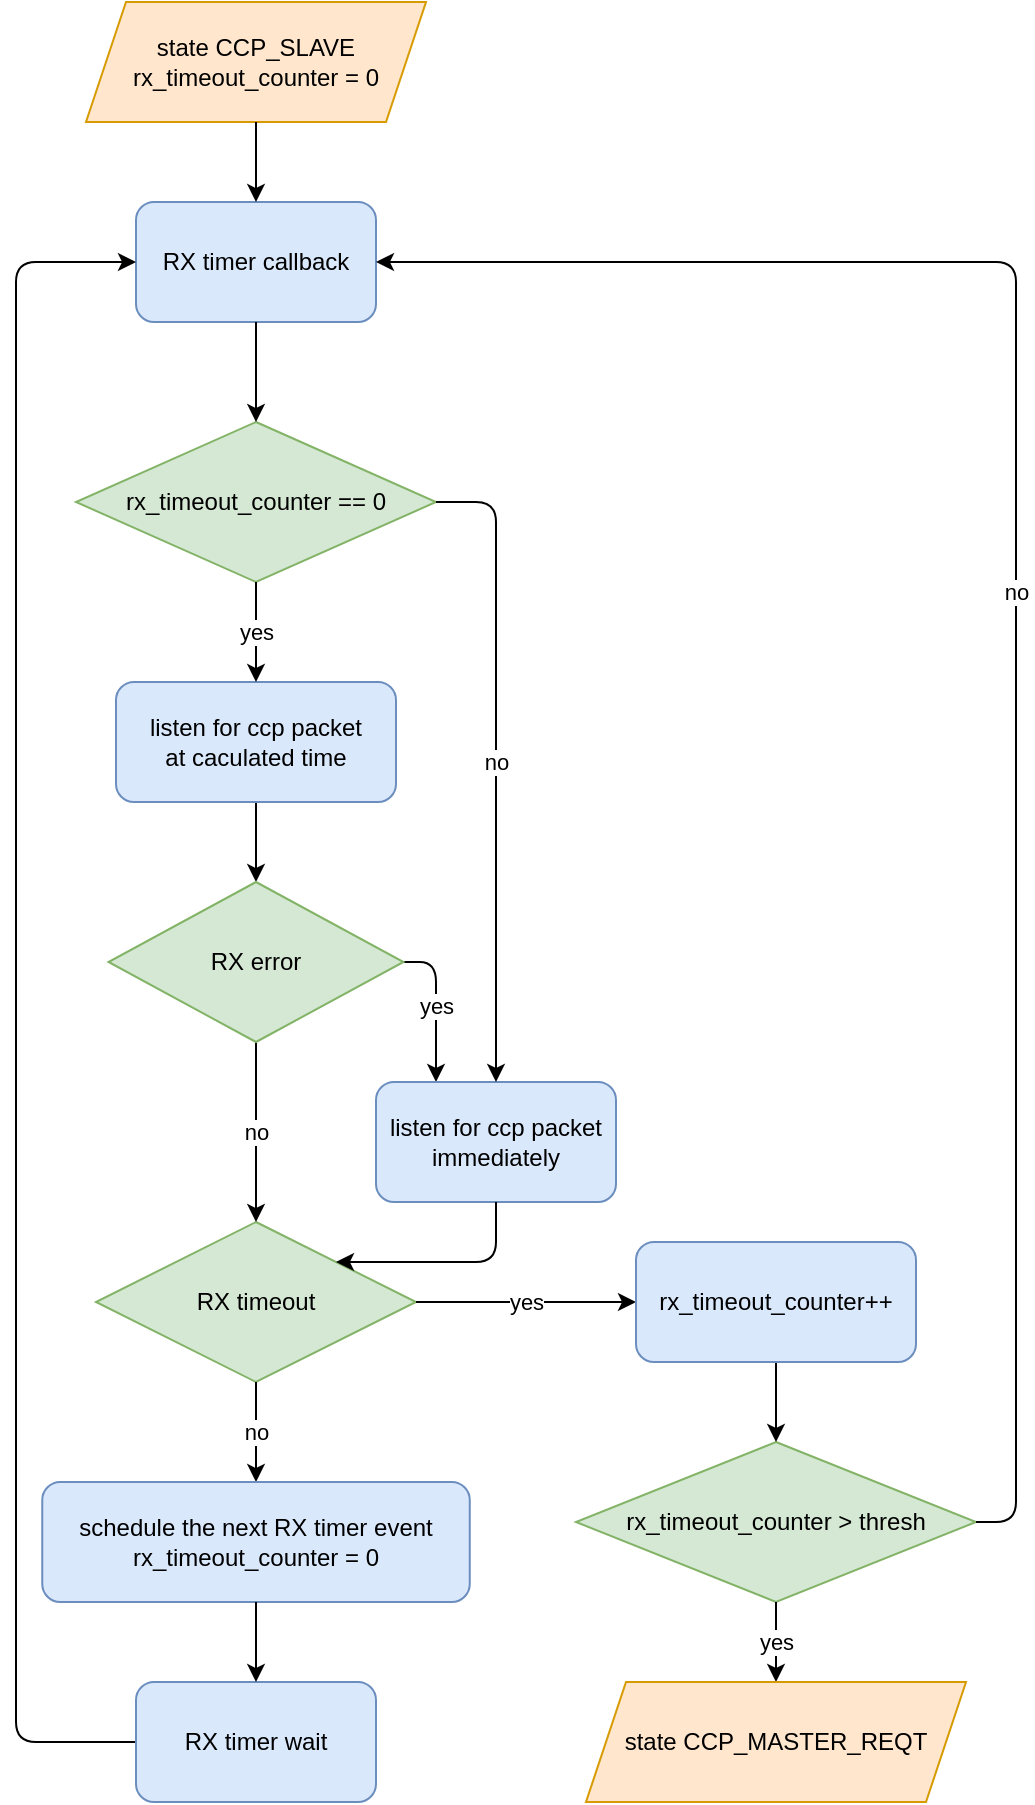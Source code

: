<mxfile version="13.9.9" type="device"><diagram id="xdm3lmTK2qV7JCds8O-u" name="Page-1"><mxGraphModel dx="645" dy="393" grid="1" gridSize="10" guides="1" tooltips="1" connect="1" arrows="1" fold="1" page="1" pageScale="1" pageWidth="850" pageHeight="1100" math="0" shadow="0"><root><mxCell id="0"/><mxCell id="1" parent="0"/><mxCell id="TEyJSgnB0Auzf7NJlXot-2" value="&lt;span&gt;RX timeout&lt;/span&gt;" style="rhombus;whiteSpace=wrap;html=1;fillColor=#d5e8d4;strokeColor=#82b366;" parent="1" vertex="1"><mxGeometry x="60" y="750" width="160" height="80" as="geometry"/></mxCell><mxCell id="TEyJSgnB0Auzf7NJlXot-4" value="yes" style="endArrow=classic;html=1;exitX=1;exitY=0.5;exitDx=0;exitDy=0;entryX=0;entryY=0.5;entryDx=0;entryDy=0;" parent="1" source="TEyJSgnB0Auzf7NJlXot-2" target="rJGgBPt5tfIbJ21Ovybv-1" edge="1"><mxGeometry width="50" height="50" relative="1" as="geometry"><mxPoint x="280" y="450" as="sourcePoint"/><mxPoint x="275" y="410" as="targetPoint"/><Array as="points"/></mxGeometry></mxCell><mxCell id="TEyJSgnB0Auzf7NJlXot-5" value="&lt;span&gt;rx_timeout_counter &amp;gt; thresh&lt;/span&gt;" style="rhombus;whiteSpace=wrap;html=1;fillColor=#d5e8d4;strokeColor=#82b366;" parent="1" vertex="1"><mxGeometry x="300" y="860" width="200" height="80" as="geometry"/></mxCell><mxCell id="TEyJSgnB0Auzf7NJlXot-6" value="" style="endArrow=classic;html=1;exitX=0.5;exitY=1;exitDx=0;exitDy=0;entryX=0.5;entryY=0;entryDx=0;entryDy=0;" parent="1" source="rJGgBPt5tfIbJ21Ovybv-1" target="TEyJSgnB0Auzf7NJlXot-5" edge="1"><mxGeometry width="50" height="50" relative="1" as="geometry"><mxPoint x="340" y="440" as="sourcePoint"/><mxPoint x="290" y="480" as="targetPoint"/></mxGeometry></mxCell><mxCell id="TEyJSgnB0Auzf7NJlXot-29" value="yes" style="endArrow=classic;html=1;exitX=0.5;exitY=1;exitDx=0;exitDy=0;entryX=0.5;entryY=0;entryDx=0;entryDy=0;" parent="1" source="TEyJSgnB0Auzf7NJlXot-5" target="ahV68L3IhpVhGZr0Xwtw-21" edge="1"><mxGeometry width="50" height="50" relative="1" as="geometry"><mxPoint x="240" y="570" as="sourcePoint"/><mxPoint x="520" y="450" as="targetPoint"/></mxGeometry></mxCell><mxCell id="TEyJSgnB0Auzf7NJlXot-30" value="&lt;span&gt;RX timer callback&lt;/span&gt;" style="rounded=1;whiteSpace=wrap;html=1;fillColor=#dae8fc;strokeColor=#6c8ebf;" parent="1" vertex="1"><mxGeometry x="80" y="240" width="120" height="60" as="geometry"/></mxCell><mxCell id="TEyJSgnB0Auzf7NJlXot-32" value="" style="endArrow=classic;html=1;exitX=0;exitY=0.5;exitDx=0;exitDy=0;entryX=0;entryY=0.5;entryDx=0;entryDy=0;" parent="1" source="TEyJSgnB0Auzf7NJlXot-50" target="TEyJSgnB0Auzf7NJlXot-30" edge="1"><mxGeometry width="50" height="50" relative="1" as="geometry"><mxPoint x="90" y="100" as="sourcePoint"/><mxPoint x="330" y="170" as="targetPoint"/><Array as="points"><mxPoint x="20" y="1010"/><mxPoint x="20" y="270"/></Array></mxGeometry></mxCell><mxCell id="TEyJSgnB0Auzf7NJlXot-34" value="no" style="endArrow=classic;html=1;exitX=0.5;exitY=1;exitDx=0;exitDy=0;entryX=0.5;entryY=0;entryDx=0;entryDy=0;" parent="1" source="TEyJSgnB0Auzf7NJlXot-2" target="TEyJSgnB0Auzf7NJlXot-52" edge="1"><mxGeometry width="50" height="50" relative="1" as="geometry"><mxPoint x="180" y="640" as="sourcePoint"/><mxPoint x="120" y="880" as="targetPoint"/></mxGeometry></mxCell><mxCell id="TEyJSgnB0Auzf7NJlXot-38" value="yes" style="endArrow=classic;html=1;exitX=1;exitY=0.5;exitDx=0;exitDy=0;entryX=0.25;entryY=0;entryDx=0;entryDy=0;" parent="1" source="ahV68L3IhpVhGZr0Xwtw-8" target="TEyJSgnB0Auzf7NJlXot-39" edge="1"><mxGeometry width="50" height="50" relative="1" as="geometry"><mxPoint x="250" y="720" as="sourcePoint"/><mxPoint x="320" y="630" as="targetPoint"/><Array as="points"><mxPoint x="230" y="620"/></Array></mxGeometry></mxCell><mxCell id="TEyJSgnB0Auzf7NJlXot-39" value="listen for ccp packet&lt;br&gt;immediately" style="rounded=1;whiteSpace=wrap;html=1;fillColor=#dae8fc;strokeColor=#6c8ebf;" parent="1" vertex="1"><mxGeometry x="200" y="680" width="120" height="60" as="geometry"/></mxCell><mxCell id="TEyJSgnB0Auzf7NJlXot-42" value="no" style="endArrow=classic;html=1;exitX=0.5;exitY=1;exitDx=0;exitDy=0;" parent="1" source="ahV68L3IhpVhGZr0Xwtw-8" target="TEyJSgnB0Auzf7NJlXot-2" edge="1"><mxGeometry width="50" height="50" relative="1" as="geometry"><mxPoint x="140.0" y="790" as="sourcePoint"/><mxPoint x="140.0" y="820" as="targetPoint"/></mxGeometry></mxCell><mxCell id="TEyJSgnB0Auzf7NJlXot-44" value="" style="endArrow=classic;html=1;exitX=0.5;exitY=1;exitDx=0;exitDy=0;entryX=1;entryY=0;entryDx=0;entryDy=0;" parent="1" source="TEyJSgnB0Auzf7NJlXot-39" target="TEyJSgnB0Auzf7NJlXot-2" edge="1"><mxGeometry width="50" height="50" relative="1" as="geometry"><mxPoint x="230" y="700" as="sourcePoint"/><mxPoint x="320" y="880" as="targetPoint"/><Array as="points"><mxPoint x="260" y="770"/></Array></mxGeometry></mxCell><mxCell id="TEyJSgnB0Auzf7NJlXot-50" value="RX timer wait" style="rounded=1;whiteSpace=wrap;html=1;fillColor=#dae8fc;strokeColor=#6c8ebf;" parent="1" vertex="1"><mxGeometry x="80" y="980" width="120" height="60" as="geometry"/></mxCell><mxCell id="TEyJSgnB0Auzf7NJlXot-52" value="&lt;span&gt;schedule the next RX timer event&lt;br&gt;rx_timeout_counter = 0&lt;/span&gt;" style="rounded=1;whiteSpace=wrap;html=1;fillColor=#dae8fc;strokeColor=#6c8ebf;" parent="1" vertex="1"><mxGeometry x="33.13" y="880" width="213.75" height="60" as="geometry"/></mxCell><mxCell id="rJGgBPt5tfIbJ21Ovybv-1" value="&lt;span style=&quot;font-family: &amp;#34;helvetica&amp;#34;&quot;&gt;rx_timeout_counter++&lt;/span&gt;" style="rounded=1;whiteSpace=wrap;html=1;fillColor=#dae8fc;strokeColor=#6c8ebf;" parent="1" vertex="1"><mxGeometry x="330" y="760" width="140" height="60" as="geometry"/></mxCell><mxCell id="ahV68L3IhpVhGZr0Xwtw-3" value="" style="endArrow=classic;html=1;exitX=0.5;exitY=1;exitDx=0;exitDy=0;entryX=0.5;entryY=0;entryDx=0;entryDy=0;" parent="1" source="ahV68L3IhpVhGZr0Xwtw-4" target="ahV68L3IhpVhGZr0Xwtw-8" edge="1"><mxGeometry width="50" height="50" relative="1" as="geometry"><mxPoint x="140.0" y="410" as="sourcePoint"/><mxPoint x="80" y="480" as="targetPoint"/></mxGeometry></mxCell><mxCell id="ahV68L3IhpVhGZr0Xwtw-5" value="&lt;span&gt;rx_timeout_counter == 0&lt;/span&gt;" style="rhombus;whiteSpace=wrap;html=1;fillColor=#d5e8d4;strokeColor=#82b366;" parent="1" vertex="1"><mxGeometry x="50" y="350" width="180" height="80" as="geometry"/></mxCell><mxCell id="ahV68L3IhpVhGZr0Xwtw-4" value="listen for ccp packet&lt;br&gt;at caculated time" style="rounded=1;whiteSpace=wrap;html=1;fillColor=#dae8fc;strokeColor=#6c8ebf;" parent="1" vertex="1"><mxGeometry x="70" y="480" width="140" height="60" as="geometry"/></mxCell><mxCell id="ahV68L3IhpVhGZr0Xwtw-6" value="" style="endArrow=classic;html=1;exitX=0.5;exitY=1;exitDx=0;exitDy=0;entryX=0.5;entryY=0;entryDx=0;entryDy=0;" parent="1" source="TEyJSgnB0Auzf7NJlXot-30" target="ahV68L3IhpVhGZr0Xwtw-5" edge="1"><mxGeometry width="50" height="50" relative="1" as="geometry"><mxPoint x="140.0" y="410" as="sourcePoint"/><mxPoint x="130.0" y="590" as="targetPoint"/></mxGeometry></mxCell><mxCell id="ahV68L3IhpVhGZr0Xwtw-7" value="yes" style="endArrow=classic;html=1;exitX=0.5;exitY=1;exitDx=0;exitDy=0;entryX=0.5;entryY=0;entryDx=0;entryDy=0;" parent="1" source="ahV68L3IhpVhGZr0Xwtw-5" target="ahV68L3IhpVhGZr0Xwtw-4" edge="1"><mxGeometry width="50" height="50" relative="1" as="geometry"><mxPoint x="150" y="640" as="sourcePoint"/><mxPoint x="200" y="590" as="targetPoint"/></mxGeometry></mxCell><mxCell id="ahV68L3IhpVhGZr0Xwtw-8" value="RX error" style="rhombus;whiteSpace=wrap;html=1;fillColor=#d5e8d4;strokeColor=#82b366;" parent="1" vertex="1"><mxGeometry x="66.25" y="580" width="147.5" height="80" as="geometry"/></mxCell><mxCell id="ahV68L3IhpVhGZr0Xwtw-9" value="no" style="endArrow=classic;html=1;exitX=1;exitY=0.5;exitDx=0;exitDy=0;entryX=1;entryY=0.5;entryDx=0;entryDy=0;" parent="1" source="TEyJSgnB0Auzf7NJlXot-5" target="TEyJSgnB0Auzf7NJlXot-30" edge="1"><mxGeometry width="50" height="50" relative="1" as="geometry"><mxPoint x="110" y="680" as="sourcePoint"/><mxPoint x="330" y="260" as="targetPoint"/><Array as="points"><mxPoint x="520" y="900"/><mxPoint x="520" y="270"/></Array></mxGeometry></mxCell><mxCell id="ahV68L3IhpVhGZr0Xwtw-11" value="no" style="endArrow=classic;html=1;exitX=1;exitY=0.5;exitDx=0;exitDy=0;entryX=0.5;entryY=0;entryDx=0;entryDy=0;" parent="1" source="ahV68L3IhpVhGZr0Xwtw-5" target="TEyJSgnB0Auzf7NJlXot-39" edge="1"><mxGeometry width="50" height="50" relative="1" as="geometry"><mxPoint x="270" y="600" as="sourcePoint"/><mxPoint x="270" y="650" as="targetPoint"/><Array as="points"><mxPoint x="260" y="390"/></Array></mxGeometry></mxCell><mxCell id="ahV68L3IhpVhGZr0Xwtw-15" value="&lt;span&gt;state CCP_SLAVE&lt;br&gt;&lt;/span&gt;rx_timeout_counter = 0&lt;span&gt;&lt;br&gt;&lt;/span&gt;" style="shape=parallelogram;perimeter=parallelogramPerimeter;whiteSpace=wrap;html=1;fixedSize=1;fillColor=#ffe6cc;strokeColor=#d79b00;" parent="1" vertex="1"><mxGeometry x="55" y="140" width="170" height="60" as="geometry"/></mxCell><mxCell id="ahV68L3IhpVhGZr0Xwtw-16" value="" style="endArrow=classic;html=1;entryX=0.5;entryY=0;entryDx=0;entryDy=0;exitX=0.5;exitY=1;exitDx=0;exitDy=0;" parent="1" source="ahV68L3IhpVhGZr0Xwtw-15" target="TEyJSgnB0Auzf7NJlXot-30" edge="1"><mxGeometry width="50" height="50" relative="1" as="geometry"><mxPoint x="146" y="200" as="sourcePoint"/><mxPoint x="60" y="420" as="targetPoint"/></mxGeometry></mxCell><mxCell id="ahV68L3IhpVhGZr0Xwtw-20" value="" style="endArrow=classic;html=1;exitX=0.5;exitY=1;exitDx=0;exitDy=0;entryX=0.5;entryY=0;entryDx=0;entryDy=0;" parent="1" source="TEyJSgnB0Auzf7NJlXot-52" target="TEyJSgnB0Auzf7NJlXot-50" edge="1"><mxGeometry width="50" height="50" relative="1" as="geometry"><mxPoint x="-20" y="610" as="sourcePoint"/><mxPoint x="30" y="560" as="targetPoint"/></mxGeometry></mxCell><mxCell id="ahV68L3IhpVhGZr0Xwtw-21" value="&lt;span&gt;state CCP_MASTER_REQT&lt;br&gt;&lt;/span&gt;" style="shape=parallelogram;perimeter=parallelogramPerimeter;whiteSpace=wrap;html=1;fixedSize=1;fillColor=#ffe6cc;strokeColor=#d79b00;" parent="1" vertex="1"><mxGeometry x="305" y="980" width="190" height="60" as="geometry"/></mxCell></root></mxGraphModel></diagram></mxfile>